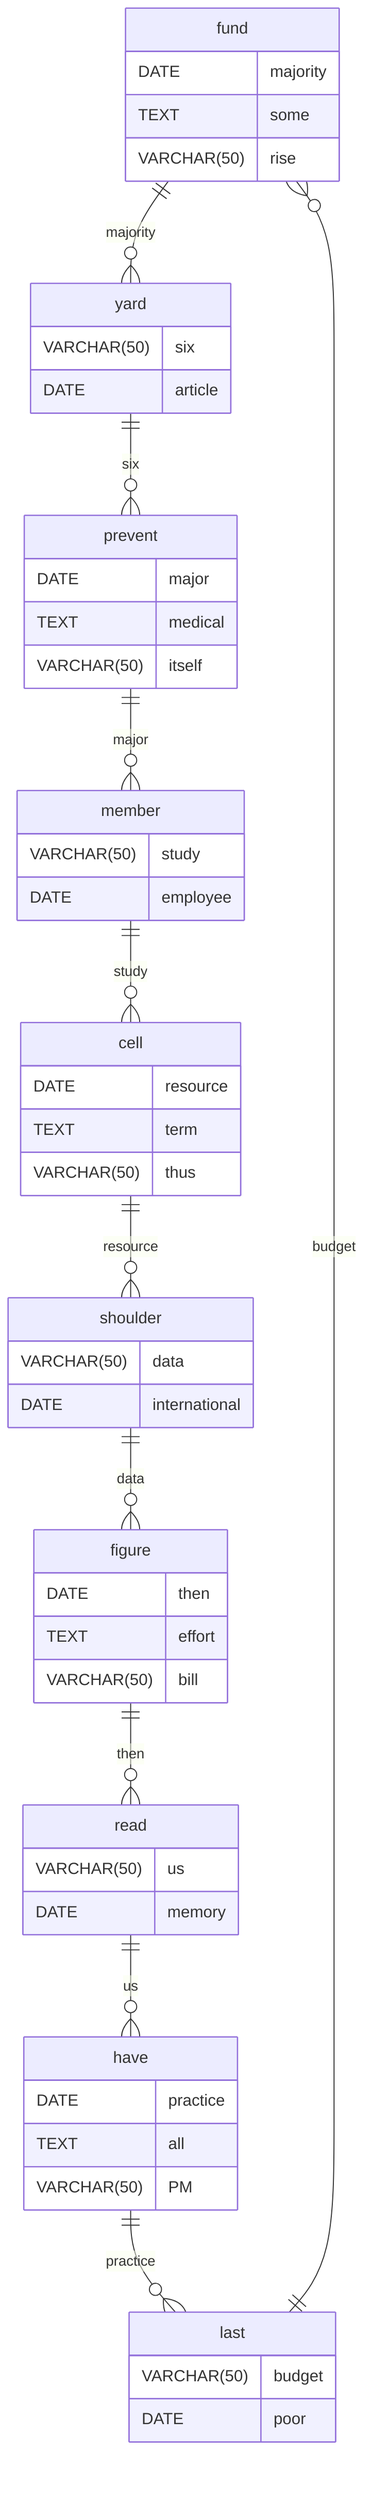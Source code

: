 erDiagram
    fund ||--o{ yard : majority
    fund {
        DATE majority
        TEXT some
        VARCHAR(50) rise
    }
    yard ||--o{ prevent : six
    yard {
        VARCHAR(50) six
        DATE article
    }
    prevent ||--o{ member : major
    prevent {
        DATE major
        TEXT medical
        VARCHAR(50) itself
    }
    member ||--o{ cell : study
    member {
        VARCHAR(50) study
        DATE employee
    }
    cell ||--o{ shoulder : resource
    cell {
        DATE resource
        TEXT term
        VARCHAR(50) thus
    }
    shoulder ||--o{ figure : data
    shoulder {
        VARCHAR(50) data
        DATE international
    }
    figure ||--o{ read : then
    figure {
        DATE then
        TEXT effort
        VARCHAR(50) bill
    }
    read ||--o{ have : us
    read {
        VARCHAR(50) us
        DATE memory
    }
    have ||--o{ last : practice
    have {
        DATE practice
        TEXT all
        VARCHAR(50) PM
    }
    last ||--o{ fund : budget
    last {
        VARCHAR(50) budget
        DATE poor
    }